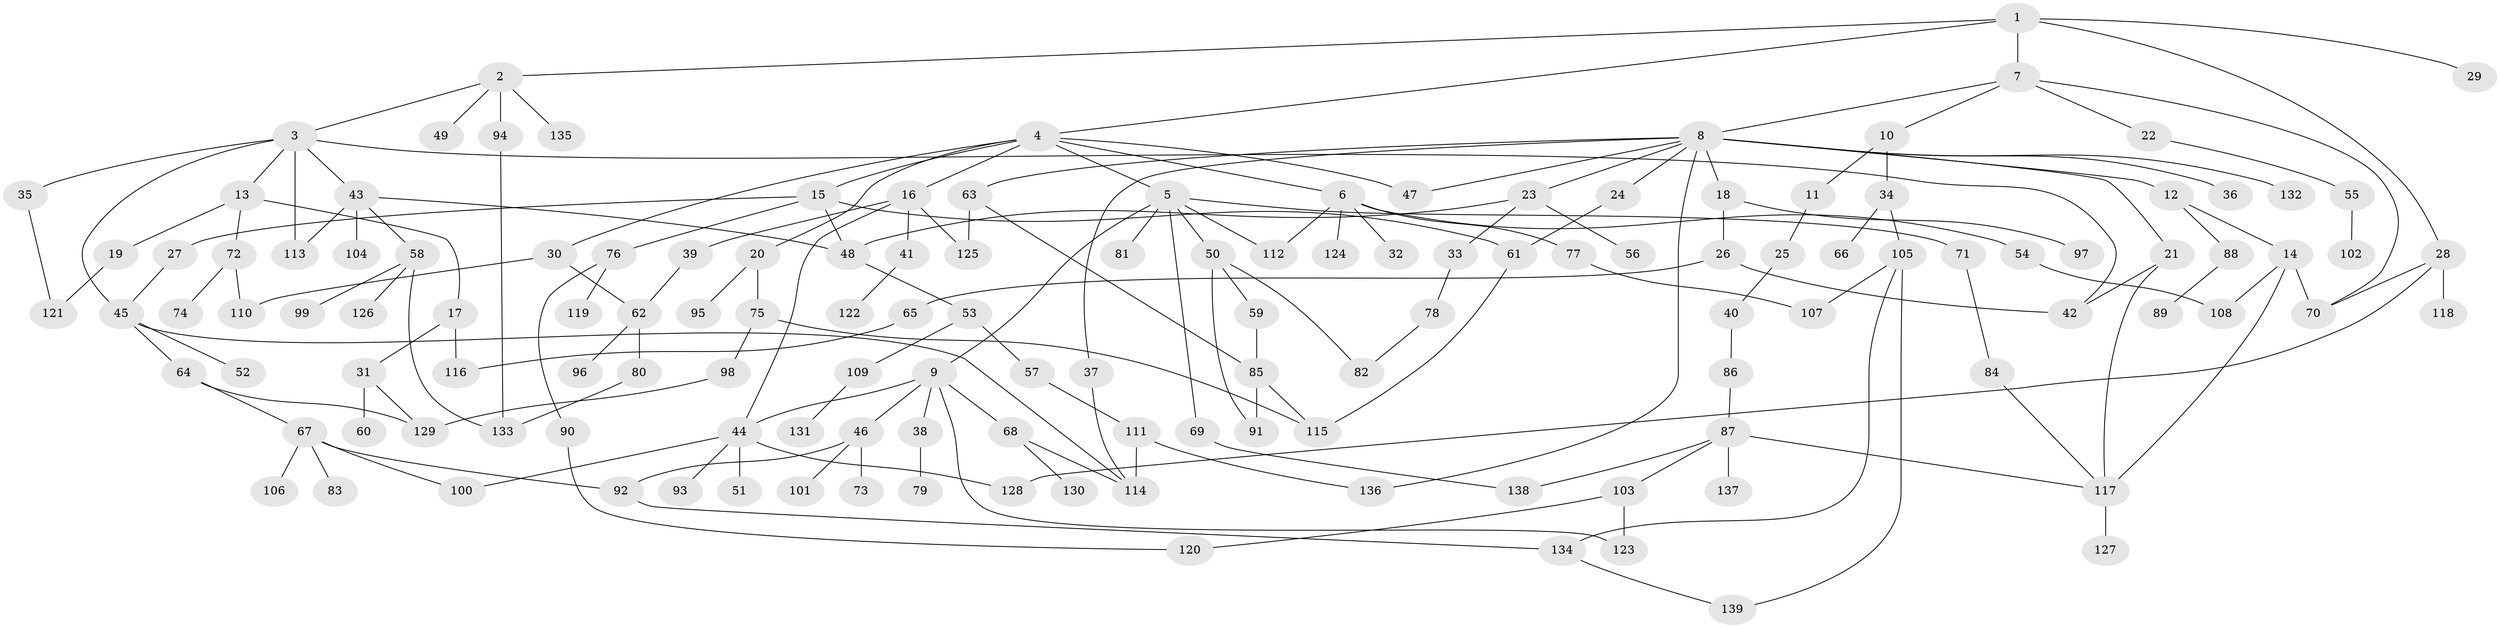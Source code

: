 // Generated by graph-tools (version 1.1) at 2025/34/03/09/25 02:34:15]
// undirected, 139 vertices, 181 edges
graph export_dot {
graph [start="1"]
  node [color=gray90,style=filled];
  1;
  2;
  3;
  4;
  5;
  6;
  7;
  8;
  9;
  10;
  11;
  12;
  13;
  14;
  15;
  16;
  17;
  18;
  19;
  20;
  21;
  22;
  23;
  24;
  25;
  26;
  27;
  28;
  29;
  30;
  31;
  32;
  33;
  34;
  35;
  36;
  37;
  38;
  39;
  40;
  41;
  42;
  43;
  44;
  45;
  46;
  47;
  48;
  49;
  50;
  51;
  52;
  53;
  54;
  55;
  56;
  57;
  58;
  59;
  60;
  61;
  62;
  63;
  64;
  65;
  66;
  67;
  68;
  69;
  70;
  71;
  72;
  73;
  74;
  75;
  76;
  77;
  78;
  79;
  80;
  81;
  82;
  83;
  84;
  85;
  86;
  87;
  88;
  89;
  90;
  91;
  92;
  93;
  94;
  95;
  96;
  97;
  98;
  99;
  100;
  101;
  102;
  103;
  104;
  105;
  106;
  107;
  108;
  109;
  110;
  111;
  112;
  113;
  114;
  115;
  116;
  117;
  118;
  119;
  120;
  121;
  122;
  123;
  124;
  125;
  126;
  127;
  128;
  129;
  130;
  131;
  132;
  133;
  134;
  135;
  136;
  137;
  138;
  139;
  1 -- 2;
  1 -- 4;
  1 -- 7;
  1 -- 28;
  1 -- 29;
  2 -- 3;
  2 -- 49;
  2 -- 94;
  2 -- 135;
  3 -- 13;
  3 -- 35;
  3 -- 43;
  3 -- 45;
  3 -- 113;
  3 -- 42;
  4 -- 5;
  4 -- 6;
  4 -- 15;
  4 -- 16;
  4 -- 20;
  4 -- 30;
  4 -- 47;
  5 -- 9;
  5 -- 50;
  5 -- 69;
  5 -- 71;
  5 -- 81;
  5 -- 112;
  6 -- 32;
  6 -- 54;
  6 -- 77;
  6 -- 112;
  6 -- 124;
  7 -- 8;
  7 -- 10;
  7 -- 22;
  7 -- 70;
  8 -- 12;
  8 -- 18;
  8 -- 21;
  8 -- 23;
  8 -- 24;
  8 -- 36;
  8 -- 37;
  8 -- 63;
  8 -- 132;
  8 -- 136;
  8 -- 47;
  9 -- 38;
  9 -- 46;
  9 -- 68;
  9 -- 44;
  9 -- 123;
  10 -- 11;
  10 -- 34;
  11 -- 25;
  12 -- 14;
  12 -- 88;
  13 -- 17;
  13 -- 19;
  13 -- 72;
  14 -- 70;
  14 -- 117;
  14 -- 108;
  15 -- 27;
  15 -- 61;
  15 -- 76;
  15 -- 48;
  16 -- 39;
  16 -- 41;
  16 -- 44;
  16 -- 125;
  17 -- 31;
  17 -- 116;
  18 -- 26;
  18 -- 97;
  19 -- 121;
  20 -- 75;
  20 -- 95;
  21 -- 42;
  21 -- 117;
  22 -- 55;
  23 -- 33;
  23 -- 48;
  23 -- 56;
  24 -- 61;
  25 -- 40;
  26 -- 65;
  26 -- 42;
  27 -- 45;
  28 -- 118;
  28 -- 128;
  28 -- 70;
  30 -- 110;
  30 -- 62;
  31 -- 60;
  31 -- 129;
  33 -- 78;
  34 -- 66;
  34 -- 105;
  35 -- 121;
  37 -- 114;
  38 -- 79;
  39 -- 62;
  40 -- 86;
  41 -- 122;
  43 -- 58;
  43 -- 104;
  43 -- 113;
  43 -- 48;
  44 -- 51;
  44 -- 93;
  44 -- 100;
  44 -- 128;
  45 -- 52;
  45 -- 64;
  45 -- 114;
  46 -- 73;
  46 -- 101;
  46 -- 92;
  48 -- 53;
  50 -- 59;
  50 -- 82;
  50 -- 91;
  53 -- 57;
  53 -- 109;
  54 -- 108;
  55 -- 102;
  57 -- 111;
  58 -- 99;
  58 -- 126;
  58 -- 133;
  59 -- 85;
  61 -- 115;
  62 -- 80;
  62 -- 96;
  63 -- 125;
  63 -- 85;
  64 -- 67;
  64 -- 129;
  65 -- 116;
  67 -- 83;
  67 -- 92;
  67 -- 106;
  67 -- 100;
  68 -- 130;
  68 -- 114;
  69 -- 138;
  71 -- 84;
  72 -- 74;
  72 -- 110;
  75 -- 98;
  75 -- 115;
  76 -- 90;
  76 -- 119;
  77 -- 107;
  78 -- 82;
  80 -- 133;
  84 -- 117;
  85 -- 91;
  85 -- 115;
  86 -- 87;
  87 -- 103;
  87 -- 137;
  87 -- 138;
  87 -- 117;
  88 -- 89;
  90 -- 120;
  92 -- 134;
  94 -- 133;
  98 -- 129;
  103 -- 123;
  103 -- 120;
  105 -- 134;
  105 -- 139;
  105 -- 107;
  109 -- 131;
  111 -- 136;
  111 -- 114;
  117 -- 127;
  134 -- 139;
}
